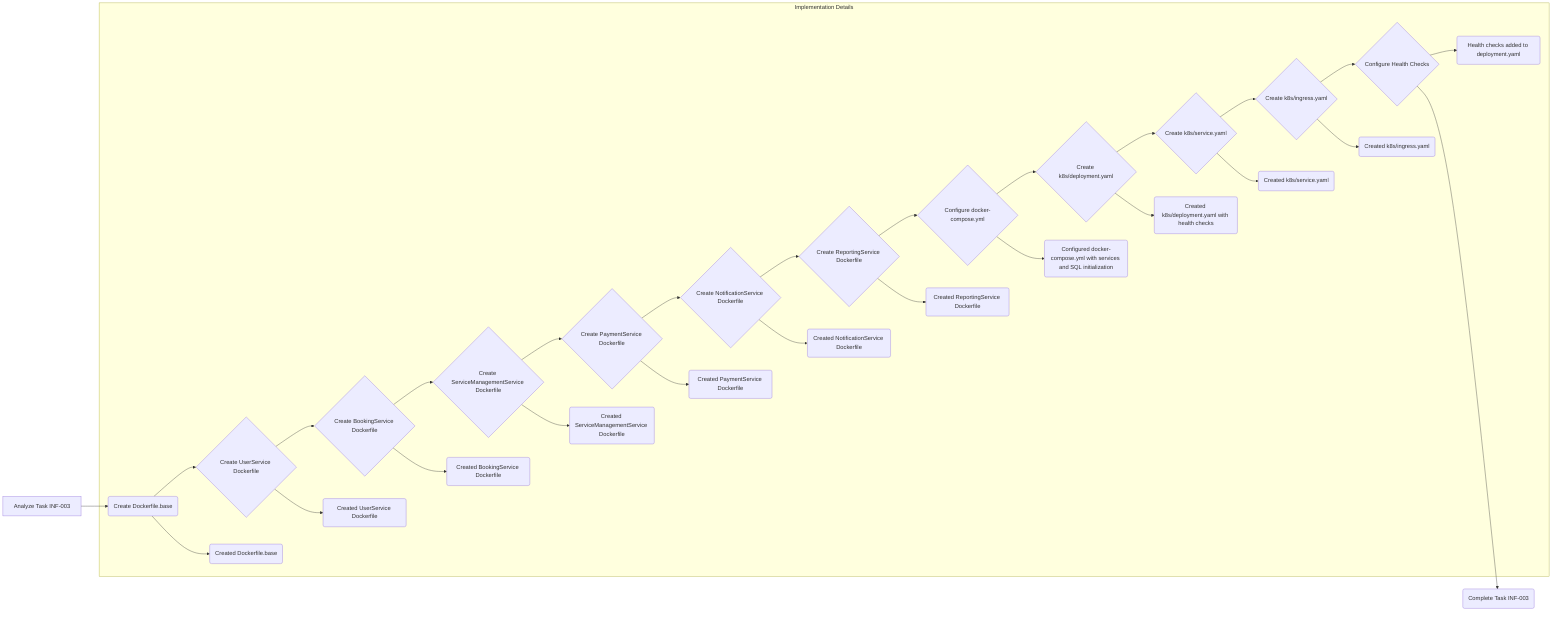 graph LR
    A[Analyze Task INF-003] --> B(Create Dockerfile.base);
    B --> C{Create UserService Dockerfile};
    C --> D{Create BookingService Dockerfile};
    D --> E{Create ServiceManagementService Dockerfile};
    E --> F{Create PaymentService Dockerfile};
    F --> G{Create NotificationService Dockerfile};
    G --> H{Create ReportingService Dockerfile};
    H --> I{Configure docker-compose.yml};
    I --> J{Create k8s/deployment.yaml};
    J --> K{Create k8s/service.yaml};
    K --> L{Create k8s/ingress.yaml};
    L --> M{Configure Health Checks};
    M --> N(Complete Task INF-003);

subgraph Implementation Details
    B --> B1(Created Dockerfile.base);
    C --> C1(Created UserService Dockerfile);
    D --> D1(Created BookingService Dockerfile);
    E --> E1(Created ServiceManagementService Dockerfile);
    F --> F1(Created PaymentService Dockerfile);
    G --> G1(Created NotificationService Dockerfile);
    H --> H1(Created ReportingService Dockerfile);
    I --> I1(Configured docker-compose.yml with services and SQL initialization);
    J --> J1(Created k8s/deployment.yaml with health checks);
    K --> K1(Created k8s/service.yaml);
    L --> L1(Created k8s/ingress.yaml);
	M --> M1(Health checks added to deployment.yaml);
end